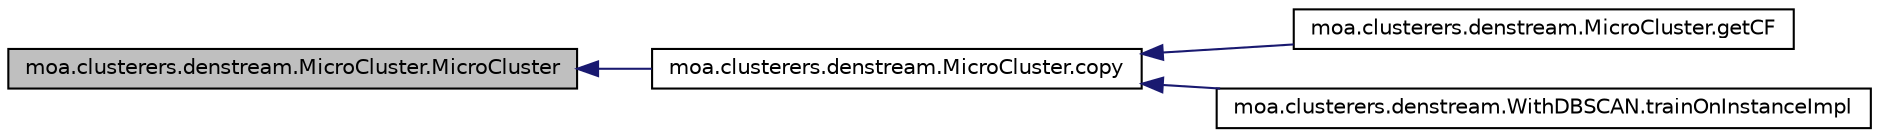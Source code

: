 digraph G
{
  edge [fontname="Helvetica",fontsize="10",labelfontname="Helvetica",labelfontsize="10"];
  node [fontname="Helvetica",fontsize="10",shape=record];
  rankdir=LR;
  Node1 [label="moa.clusterers.denstream.MicroCluster.MicroCluster",height=0.2,width=0.4,color="black", fillcolor="grey75", style="filled" fontcolor="black"];
  Node1 -> Node2 [dir=back,color="midnightblue",fontsize="10",style="solid",fontname="Helvetica"];
  Node2 [label="moa.clusterers.denstream.MicroCluster.copy",height=0.2,width=0.4,color="black", fillcolor="white", style="filled",URL="$classmoa_1_1clusterers_1_1denstream_1_1MicroCluster.html#a513d84b92fe7fbb0cb4913d68c52f57f",tooltip="This method produces a copy of this object."];
  Node2 -> Node3 [dir=back,color="midnightblue",fontsize="10",style="solid",fontname="Helvetica"];
  Node3 [label="moa.clusterers.denstream.MicroCluster.getCF",height=0.2,width=0.4,color="black", fillcolor="white", style="filled",URL="$classmoa_1_1clusterers_1_1denstream_1_1MicroCluster.html#a7b93e81e2eb760551c9e4909648a8330"];
  Node2 -> Node4 [dir=back,color="midnightblue",fontsize="10",style="solid",fontname="Helvetica"];
  Node4 [label="moa.clusterers.denstream.WithDBSCAN.trainOnInstanceImpl",height=0.2,width=0.4,color="black", fillcolor="white", style="filled",URL="$classmoa_1_1clusterers_1_1denstream_1_1WithDBSCAN.html#a7fffb637cae34111bae7491eebfc9943"];
}
